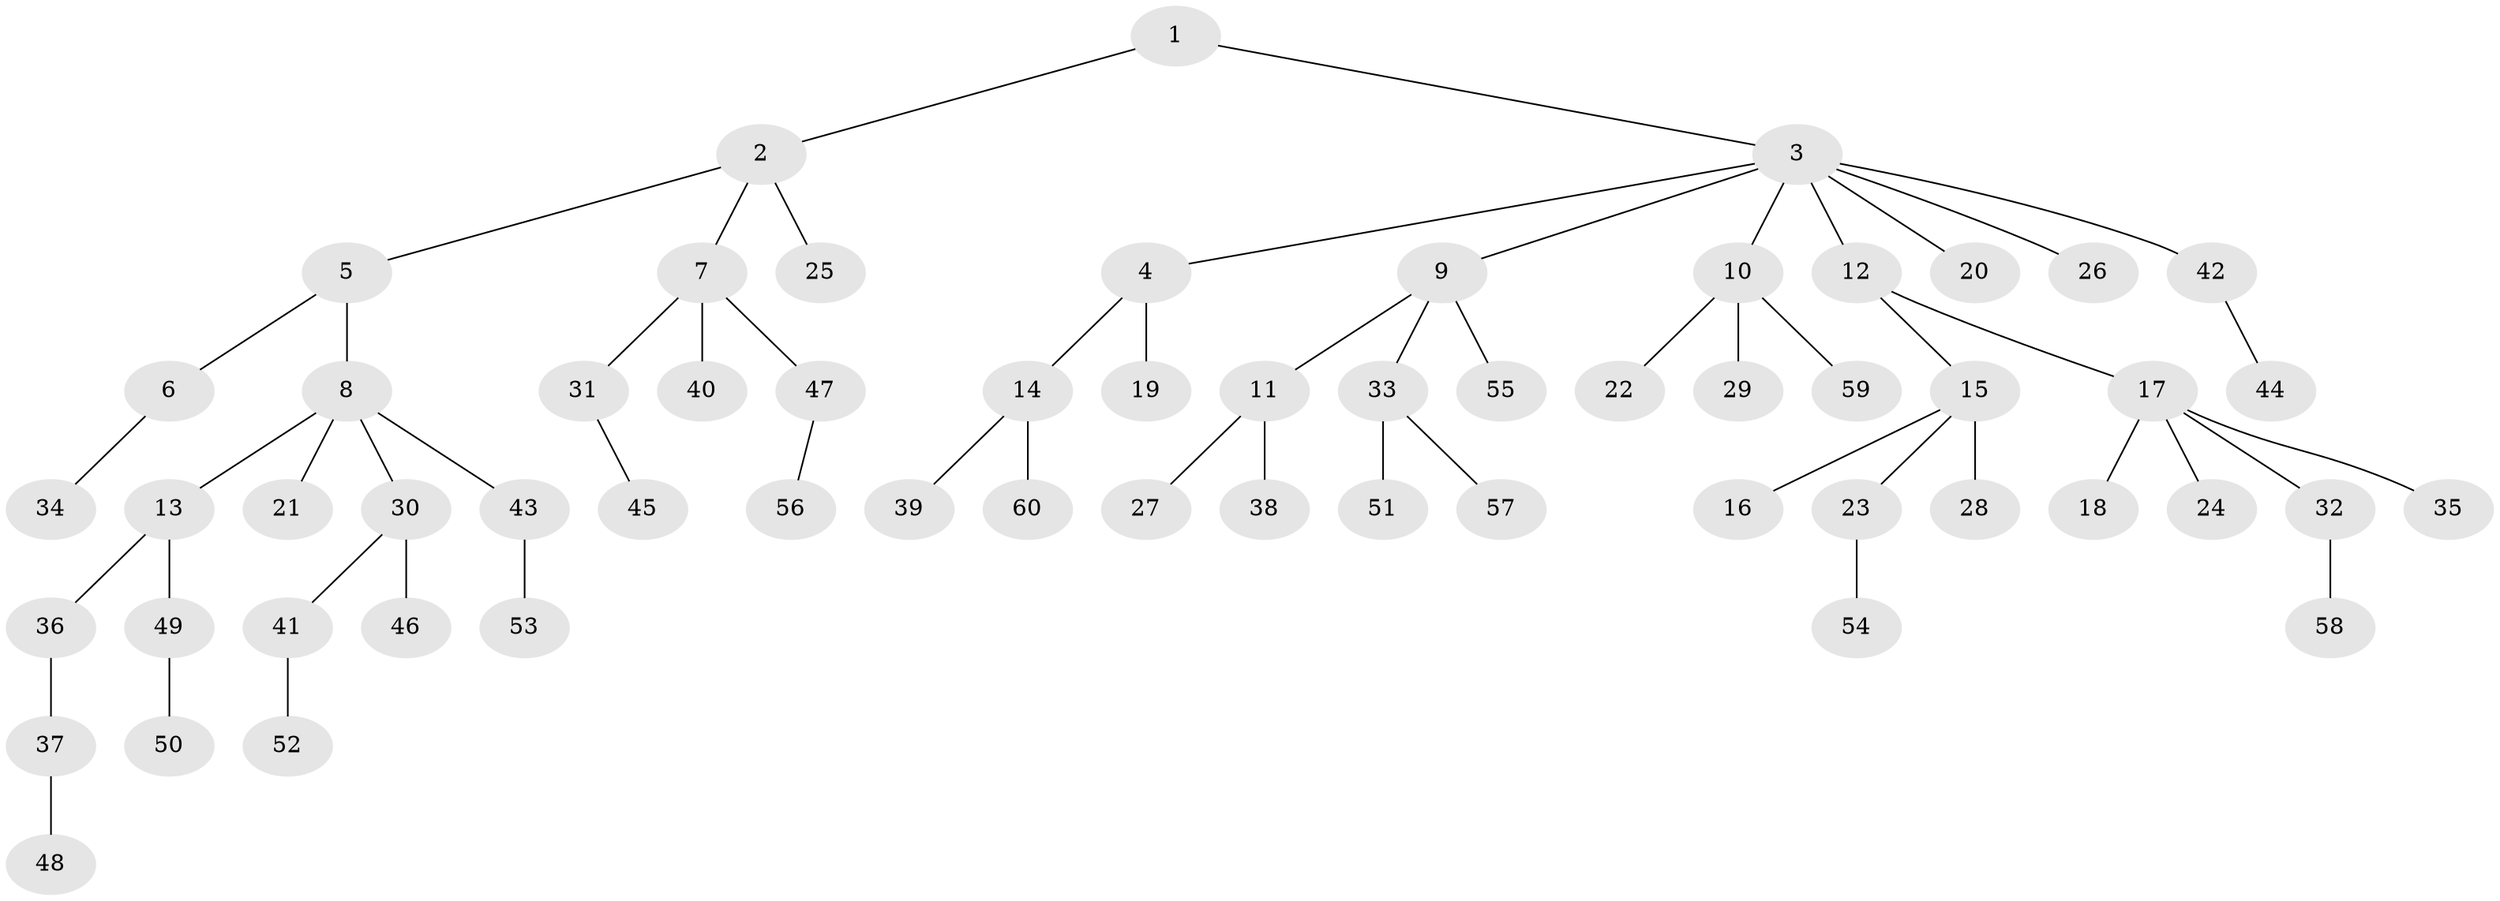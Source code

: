 // coarse degree distribution, {4: 0.08333333333333333, 7: 0.027777777777777776, 2: 0.08333333333333333, 3: 0.1111111111111111, 1: 0.6388888888888888, 5: 0.05555555555555555}
// Generated by graph-tools (version 1.1) at 2025/19/03/04/25 18:19:14]
// undirected, 60 vertices, 59 edges
graph export_dot {
graph [start="1"]
  node [color=gray90,style=filled];
  1;
  2;
  3;
  4;
  5;
  6;
  7;
  8;
  9;
  10;
  11;
  12;
  13;
  14;
  15;
  16;
  17;
  18;
  19;
  20;
  21;
  22;
  23;
  24;
  25;
  26;
  27;
  28;
  29;
  30;
  31;
  32;
  33;
  34;
  35;
  36;
  37;
  38;
  39;
  40;
  41;
  42;
  43;
  44;
  45;
  46;
  47;
  48;
  49;
  50;
  51;
  52;
  53;
  54;
  55;
  56;
  57;
  58;
  59;
  60;
  1 -- 2;
  1 -- 3;
  2 -- 5;
  2 -- 7;
  2 -- 25;
  3 -- 4;
  3 -- 9;
  3 -- 10;
  3 -- 12;
  3 -- 20;
  3 -- 26;
  3 -- 42;
  4 -- 14;
  4 -- 19;
  5 -- 6;
  5 -- 8;
  6 -- 34;
  7 -- 31;
  7 -- 40;
  7 -- 47;
  8 -- 13;
  8 -- 21;
  8 -- 30;
  8 -- 43;
  9 -- 11;
  9 -- 33;
  9 -- 55;
  10 -- 22;
  10 -- 29;
  10 -- 59;
  11 -- 27;
  11 -- 38;
  12 -- 15;
  12 -- 17;
  13 -- 36;
  13 -- 49;
  14 -- 39;
  14 -- 60;
  15 -- 16;
  15 -- 23;
  15 -- 28;
  17 -- 18;
  17 -- 24;
  17 -- 32;
  17 -- 35;
  23 -- 54;
  30 -- 41;
  30 -- 46;
  31 -- 45;
  32 -- 58;
  33 -- 51;
  33 -- 57;
  36 -- 37;
  37 -- 48;
  41 -- 52;
  42 -- 44;
  43 -- 53;
  47 -- 56;
  49 -- 50;
}
